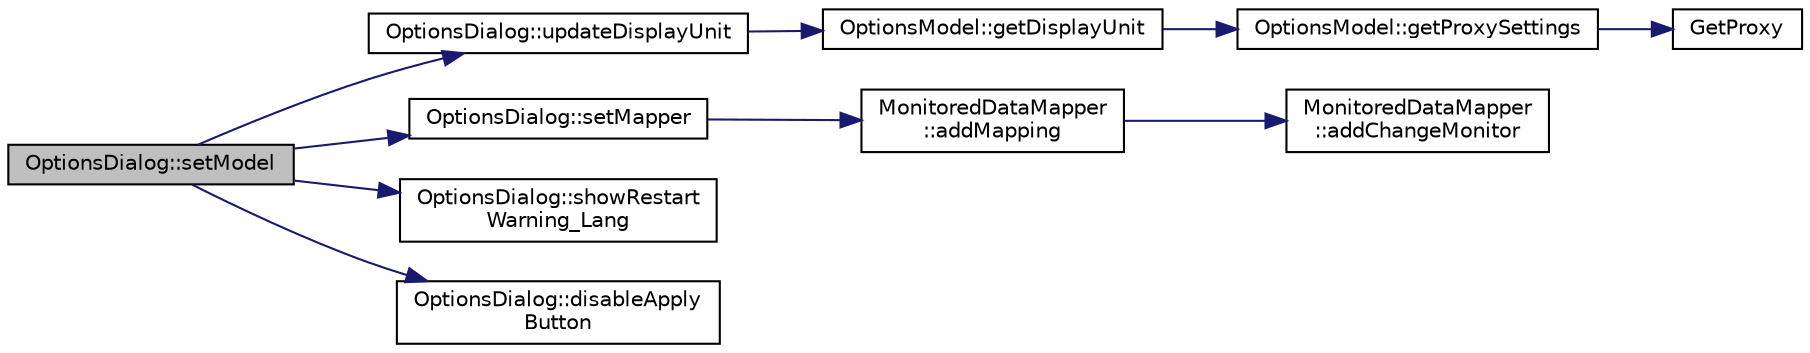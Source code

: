 digraph "OptionsDialog::setModel"
{
  edge [fontname="Helvetica",fontsize="10",labelfontname="Helvetica",labelfontsize="10"];
  node [fontname="Helvetica",fontsize="10",shape=record];
  rankdir="LR";
  Node62 [label="OptionsDialog::setModel",height=0.2,width=0.4,color="black", fillcolor="grey75", style="filled", fontcolor="black"];
  Node62 -> Node63 [color="midnightblue",fontsize="10",style="solid",fontname="Helvetica"];
  Node63 [label="OptionsDialog::updateDisplayUnit",height=0.2,width=0.4,color="black", fillcolor="white", style="filled",URL="$class_options_dialog.html#ae18a7ab3042a669403504e86ab2f8a77"];
  Node63 -> Node64 [color="midnightblue",fontsize="10",style="solid",fontname="Helvetica"];
  Node64 [label="OptionsModel::getDisplayUnit",height=0.2,width=0.4,color="black", fillcolor="white", style="filled",URL="$class_options_model.html#a3b6e4d4ef42be3aaba315b8cd14f468e"];
  Node64 -> Node65 [color="midnightblue",fontsize="10",style="solid",fontname="Helvetica"];
  Node65 [label="OptionsModel::getProxySettings",height=0.2,width=0.4,color="black", fillcolor="white", style="filled",URL="$class_options_model.html#a0fa582a801df3753c2c50840c40bb350"];
  Node65 -> Node66 [color="midnightblue",fontsize="10",style="solid",fontname="Helvetica"];
  Node66 [label="GetProxy",height=0.2,width=0.4,color="black", fillcolor="white", style="filled",URL="$netbase_8cpp.html#a4e67b39fc1769663260d791d2f4d049d"];
  Node62 -> Node67 [color="midnightblue",fontsize="10",style="solid",fontname="Helvetica"];
  Node67 [label="OptionsDialog::setMapper",height=0.2,width=0.4,color="black", fillcolor="white", style="filled",URL="$class_options_dialog.html#a2088ec5bbb90ec27675f441e750e55b8"];
  Node67 -> Node68 [color="midnightblue",fontsize="10",style="solid",fontname="Helvetica"];
  Node68 [label="MonitoredDataMapper\l::addMapping",height=0.2,width=0.4,color="black", fillcolor="white", style="filled",URL="$class_monitored_data_mapper.html#a5ddfc6ef4e955211948c7b24994dfd7e"];
  Node68 -> Node69 [color="midnightblue",fontsize="10",style="solid",fontname="Helvetica"];
  Node69 [label="MonitoredDataMapper\l::addChangeMonitor",height=0.2,width=0.4,color="black", fillcolor="white", style="filled",URL="$class_monitored_data_mapper.html#a1ed42b9f6daf2711ac7fe49e5e2c79ed"];
  Node62 -> Node70 [color="midnightblue",fontsize="10",style="solid",fontname="Helvetica"];
  Node70 [label="OptionsDialog::showRestart\lWarning_Lang",height=0.2,width=0.4,color="black", fillcolor="white", style="filled",URL="$class_options_dialog.html#a774587407dfaf9afda3740fd4a8bd7e6"];
  Node62 -> Node71 [color="midnightblue",fontsize="10",style="solid",fontname="Helvetica"];
  Node71 [label="OptionsDialog::disableApply\lButton",height=0.2,width=0.4,color="black", fillcolor="white", style="filled",URL="$class_options_dialog.html#ae3aaedbe95a325e88d64422b92b58d2e"];
}
